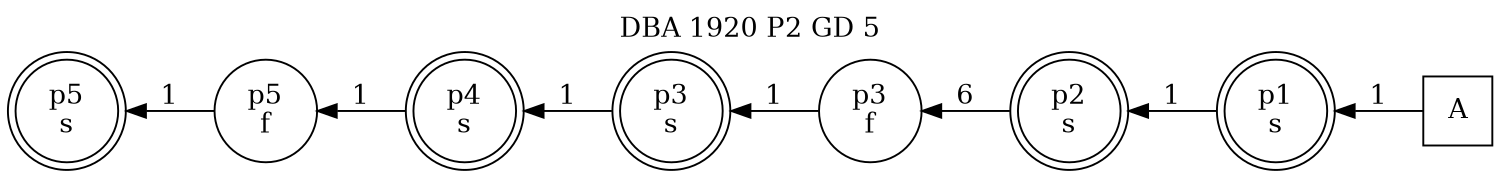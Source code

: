 digraph DBA_1920_P2_GD_5_GOOD {
labelloc="tl"
label= " DBA 1920 P2 GD 5 "
rankdir="RL";
graph [ size=" 10 , 10 !"]

"A" [shape="square" label="A"]
"p1_s" [shape="doublecircle" label="p1
s"]
"p2_s" [shape="doublecircle" label="p2
s"]
"p3_f" [shape="circle" label="p3
f"]
"p3_s" [shape="doublecircle" label="p3
s"]
"p4_s" [shape="doublecircle" label="p4
s"]
"p5_f" [shape="circle" label="p5
f"]
"p5_s" [shape="doublecircle" label="p5
s"]
"A" -> "p1_s" [ label=1]
"p1_s" -> "p2_s" [ label=1]
"p2_s" -> "p3_f" [ label=6]
"p3_f" -> "p3_s" [ label=1]
"p3_s" -> "p4_s" [ label=1]
"p4_s" -> "p5_f" [ label=1]
"p5_f" -> "p5_s" [ label=1]
}

